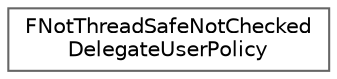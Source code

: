 digraph "Graphical Class Hierarchy"
{
 // INTERACTIVE_SVG=YES
 // LATEX_PDF_SIZE
  bgcolor="transparent";
  edge [fontname=Helvetica,fontsize=10,labelfontname=Helvetica,labelfontsize=10];
  node [fontname=Helvetica,fontsize=10,shape=box,height=0.2,width=0.4];
  rankdir="LR";
  Node0 [id="Node000000",label="FNotThreadSafeNotChecked\lDelegateUserPolicy",height=0.2,width=0.4,color="grey40", fillcolor="white", style="filled",URL="$d1/d7b/structFNotThreadSafeNotCheckedDelegateUserPolicy.html",tooltip=" "];
}

